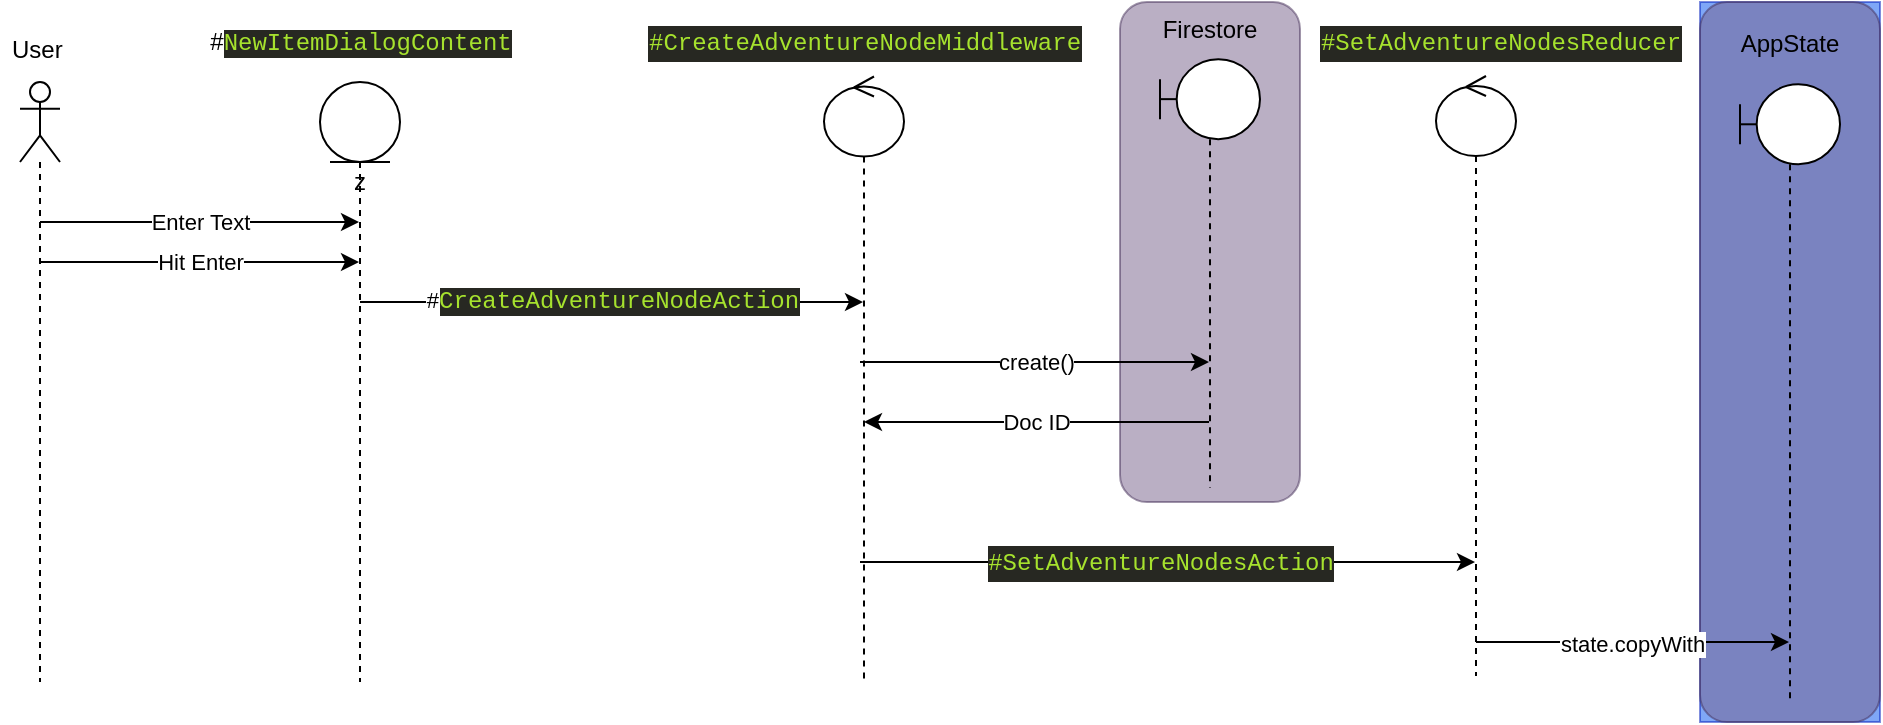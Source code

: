 <mxfile>
    <diagram id="lYpWoPrzV-YrU0YetfyK" name="Page-1">
        <mxGraphModel dx="893" dy="378" grid="1" gridSize="10" guides="1" tooltips="1" connect="1" arrows="1" fold="1" page="1" pageScale="1" pageWidth="827" pageHeight="1169" math="0" shadow="0">
            <root>
                <mxCell id="0"/>
                <mxCell id="1" parent="0"/>
                <mxCell id="66" value="" style="group;fillColor=#0050ef;strokeColor=#001DBC;strokeWidth=1;opacity=50;fontColor=#ffffff;" vertex="1" connectable="0" parent="1">
                    <mxGeometry x="860" width="90" height="360" as="geometry"/>
                </mxCell>
                <mxCell id="67" value="" style="rounded=1;whiteSpace=wrap;html=1;fillColor=#76608a;strokeColor=#432D57;fontColor=#ffffff;opacity=50;" vertex="1" parent="66">
                    <mxGeometry width="90" height="360" as="geometry"/>
                </mxCell>
                <mxCell id="68" value="" style="group" vertex="1" connectable="0" parent="66">
                    <mxGeometry x="20" y="10.286" width="50" height="339.429" as="geometry"/>
                </mxCell>
                <mxCell id="69" value="" style="shape=umlLifeline;participant=umlBoundary;perimeter=lifelinePerimeter;whiteSpace=wrap;html=1;container=1;collapsible=0;recursiveResize=0;verticalAlign=top;spacingTop=36;outlineConnect=0;" vertex="1" parent="68">
                    <mxGeometry y="30.857" width="50" height="308.571" as="geometry"/>
                </mxCell>
                <mxCell id="70" value="AppState" style="text;html=1;strokeColor=none;fillColor=none;align=center;verticalAlign=middle;whiteSpace=wrap;rounded=0;" vertex="1" parent="68">
                    <mxGeometry x="5" width="40" height="20.571" as="geometry"/>
                </mxCell>
                <mxCell id="3" value="&lt;div style=&quot;text-align: left&quot;&gt;&lt;span&gt;&lt;font face=&quot;helvetica&quot;&gt;z&lt;/font&gt;&lt;/span&gt;&lt;/div&gt;" style="shape=umlLifeline;participant=umlEntity;perimeter=lifelinePerimeter;whiteSpace=wrap;html=1;container=1;collapsible=0;recursiveResize=0;verticalAlign=top;spacingTop=36;outlineConnect=0;" vertex="1" parent="1">
                    <mxGeometry x="170" y="40" width="40" height="300" as="geometry"/>
                </mxCell>
                <mxCell id="36" value="" style="endArrow=classic;html=1;" edge="1" parent="3" target="13">
                    <mxGeometry relative="1" as="geometry">
                        <mxPoint x="20" y="110" as="sourcePoint"/>
                        <mxPoint x="120" y="110" as="targetPoint"/>
                    </mxGeometry>
                </mxCell>
                <mxCell id="37" value="#&lt;span style=&quot;color: rgb(166 , 226 , 46) ; background-color: rgb(39 , 40 , 34) ; font-family: &amp;#34;menlo&amp;#34; , &amp;#34;monaco&amp;#34; , &amp;#34;courier new&amp;#34; , monospace ; font-size: 12px&quot;&gt;CreateAdventureNodeAction&lt;/span&gt;" style="edgeLabel;resizable=0;html=1;align=center;verticalAlign=middle;" connectable="0" vertex="1" parent="36">
                    <mxGeometry relative="1" as="geometry"/>
                </mxCell>
                <mxCell id="8" value="" style="endArrow=classic;html=1;" edge="1" parent="1" target="3">
                    <mxGeometry relative="1" as="geometry">
                        <mxPoint x="30" y="110" as="sourcePoint"/>
                        <mxPoint x="149.5" y="110" as="targetPoint"/>
                    </mxGeometry>
                </mxCell>
                <mxCell id="9" value="Enter Text" style="edgeLabel;resizable=0;html=1;align=center;verticalAlign=middle;" connectable="0" vertex="1" parent="8">
                    <mxGeometry relative="1" as="geometry"/>
                </mxCell>
                <mxCell id="6" value="" style="endArrow=classic;html=1;" edge="1" parent="1" source="2" target="3">
                    <mxGeometry relative="1" as="geometry">
                        <mxPoint x="60" y="140" as="sourcePoint"/>
                        <mxPoint x="160" y="140" as="targetPoint"/>
                        <Array as="points">
                            <mxPoint x="150" y="130"/>
                        </Array>
                    </mxGeometry>
                </mxCell>
                <mxCell id="7" value="Hit Enter" style="edgeLabel;resizable=0;html=1;align=center;verticalAlign=middle;" connectable="0" vertex="1" parent="6">
                    <mxGeometry relative="1" as="geometry"/>
                </mxCell>
                <mxCell id="29" value="" style="group" vertex="1" connectable="0" parent="1">
                    <mxGeometry x="570" width="90" height="250" as="geometry"/>
                </mxCell>
                <mxCell id="21" value="" style="rounded=1;whiteSpace=wrap;html=1;fillColor=#76608a;strokeColor=#432D57;fontColor=#ffffff;opacity=50;" vertex="1" parent="29">
                    <mxGeometry width="90" height="250" as="geometry"/>
                </mxCell>
                <mxCell id="19" value="" style="group" vertex="1" connectable="0" parent="29">
                    <mxGeometry x="20" y="7.143" width="50" height="235.714" as="geometry"/>
                </mxCell>
                <mxCell id="11" value="" style="shape=umlLifeline;participant=umlBoundary;perimeter=lifelinePerimeter;whiteSpace=wrap;html=1;container=1;collapsible=0;recursiveResize=0;verticalAlign=top;spacingTop=36;outlineConnect=0;" vertex="1" parent="19">
                    <mxGeometry y="21.429" width="50" height="214.286" as="geometry"/>
                </mxCell>
                <mxCell id="18" value="Firestore" style="text;html=1;strokeColor=none;fillColor=none;align=center;verticalAlign=middle;whiteSpace=wrap;rounded=0;" vertex="1" parent="19">
                    <mxGeometry x="5" width="40" height="14.286" as="geometry"/>
                </mxCell>
                <mxCell id="30" value="" style="group" vertex="1" connectable="0" parent="1">
                    <mxGeometry x="10" y="10" width="60" height="330" as="geometry"/>
                </mxCell>
                <mxCell id="2" value="" style="shape=umlLifeline;participant=umlActor;perimeter=lifelinePerimeter;whiteSpace=wrap;html=1;container=1;collapsible=0;recursiveResize=0;verticalAlign=top;spacingTop=36;outlineConnect=0;" vertex="1" parent="30">
                    <mxGeometry x="10" y="30" width="20" height="300" as="geometry"/>
                </mxCell>
                <mxCell id="4" value="User" style="text;strokeColor=none;fillColor=none;align=left;verticalAlign=top;spacingLeft=4;spacingRight=4;overflow=hidden;rotatable=0;points=[[0,0.5],[1,0.5]];portConstraint=eastwest;" vertex="1" parent="30">
                    <mxGeometry width="60" height="26" as="geometry"/>
                </mxCell>
                <mxCell id="31" value="&lt;span style=&quot;font-family: &amp;#34;helvetica&amp;#34; ; text-align: left&quot;&gt;#&lt;/span&gt;&lt;span style=&quot;color: rgb(166 , 226 , 46) ; background-color: rgb(39 , 40 , 34) ; font-family: &amp;#34;menlo&amp;#34; , &amp;#34;monaco&amp;#34; , &amp;#34;courier new&amp;#34; , monospace&quot;&gt;NewItemDialogContent&lt;/span&gt;" style="text;html=1;align=center;verticalAlign=middle;resizable=0;points=[];autosize=1;strokeColor=none;" vertex="1" parent="1">
                    <mxGeometry x="105" y="10" width="170" height="20" as="geometry"/>
                </mxCell>
                <mxCell id="13" value="" style="shape=umlLifeline;participant=umlControl;perimeter=lifelinePerimeter;whiteSpace=wrap;html=1;container=1;collapsible=0;recursiveResize=0;verticalAlign=top;spacingTop=36;outlineConnect=0;" vertex="1" parent="1">
                    <mxGeometry x="422" y="37.248" width="40" height="302.752" as="geometry"/>
                </mxCell>
                <mxCell id="39" value="" style="endArrow=classic;html=1;" edge="1" parent="13" target="11">
                    <mxGeometry relative="1" as="geometry">
                        <mxPoint x="18" y="142.752" as="sourcePoint"/>
                        <mxPoint x="118" y="142.752" as="targetPoint"/>
                    </mxGeometry>
                </mxCell>
                <mxCell id="40" value="create()" style="edgeLabel;resizable=0;html=1;align=center;verticalAlign=middle;" connectable="0" vertex="1" parent="39">
                    <mxGeometry relative="1" as="geometry"/>
                </mxCell>
                <mxCell id="64" value="" style="endArrow=classic;html=1;" edge="1" parent="13" target="10">
                    <mxGeometry relative="1" as="geometry">
                        <mxPoint x="18" y="242.752" as="sourcePoint"/>
                        <mxPoint x="118" y="242.752" as="targetPoint"/>
                    </mxGeometry>
                </mxCell>
                <mxCell id="65" value="Label" style="edgeLabel;resizable=0;html=1;align=center;verticalAlign=middle;" connectable="0" vertex="1" parent="64">
                    <mxGeometry relative="1" as="geometry"/>
                </mxCell>
                <mxCell id="32" value="&lt;div style=&quot;color: rgb(248 , 248 , 242) ; background-color: rgb(39 , 40 , 34) ; font-family: &amp;#34;menlo&amp;#34; , &amp;#34;monaco&amp;#34; , &amp;#34;courier new&amp;#34; , monospace ; line-height: 18px&quot;&gt;&lt;span style=&quot;color: rgb(166 , 226 , 46)&quot;&gt;#&lt;/span&gt;&lt;span style=&quot;color: rgb(166 , 226 , 46)&quot;&gt;CreateAdventureNodeMiddleware&lt;/span&gt;&lt;/div&gt;" style="text;html=1;align=center;verticalAlign=middle;resizable=0;points=[];autosize=1;strokeColor=none;" vertex="1" parent="1">
                    <mxGeometry x="327" y="10" width="230" height="20" as="geometry"/>
                </mxCell>
                <mxCell id="35" value="&lt;div style=&quot;color: rgb(248 , 248 , 242) ; background-color: rgb(39 , 40 , 34) ; font-family: &amp;#34;menlo&amp;#34; , &amp;#34;monaco&amp;#34; , &amp;#34;courier new&amp;#34; , monospace ; line-height: 18px&quot;&gt;&lt;span style=&quot;color: rgb(166 , 226 , 46)&quot;&gt;#SetAdventureNodesReducer&lt;/span&gt;&lt;/div&gt;" style="text;html=1;align=center;verticalAlign=middle;resizable=0;points=[];autosize=1;strokeColor=none;" vertex="1" parent="1">
                    <mxGeometry x="660" y="10" width="200" height="20" as="geometry"/>
                </mxCell>
                <mxCell id="72" style="edgeStyle=none;html=1;" edge="1" parent="1" source="10" target="69">
                    <mxGeometry relative="1" as="geometry">
                        <Array as="points">
                            <mxPoint x="850" y="320"/>
                        </Array>
                    </mxGeometry>
                </mxCell>
                <mxCell id="73" value="state.copyWith" style="edgeLabel;html=1;align=center;verticalAlign=middle;resizable=0;points=[];" vertex="1" connectable="0" parent="72">
                    <mxGeometry x="-0.025" y="-1" relative="1" as="geometry">
                        <mxPoint x="1" as="offset"/>
                    </mxGeometry>
                </mxCell>
                <mxCell id="10" value="" style="shape=umlLifeline;participant=umlControl;perimeter=lifelinePerimeter;whiteSpace=wrap;html=1;container=1;collapsible=0;recursiveResize=0;verticalAlign=top;spacingTop=36;outlineConnect=0;" vertex="1" parent="1">
                    <mxGeometry x="728" y="37" width="40" height="300" as="geometry"/>
                </mxCell>
                <mxCell id="41" value="" style="endArrow=classic;html=1;" edge="1" parent="1" source="11" target="13">
                    <mxGeometry relative="1" as="geometry">
                        <mxPoint x="390" y="190" as="sourcePoint"/>
                        <mxPoint x="490" y="210" as="targetPoint"/>
                        <Array as="points">
                            <mxPoint x="520" y="210"/>
                        </Array>
                    </mxGeometry>
                </mxCell>
                <mxCell id="42" value="Doc ID" style="edgeLabel;resizable=0;html=1;align=center;verticalAlign=middle;" connectable="0" vertex="1" parent="41">
                    <mxGeometry relative="1" as="geometry"/>
                </mxCell>
                <mxCell id="49" value="&lt;div style=&quot;color: rgb(248 , 248 , 242) ; background-color: rgb(39 , 40 , 34) ; font-family: &amp;#34;menlo&amp;#34; , &amp;#34;monaco&amp;#34; , &amp;#34;courier new&amp;#34; , monospace ; font-size: 12px ; line-height: 18px&quot;&gt;&lt;span style=&quot;color: rgb(166 , 226 , 46)&quot;&gt;#SetAdventureNodesAction&lt;/span&gt;&lt;/div&gt;" style="edgeLabel;resizable=0;html=1;align=center;verticalAlign=middle;" connectable="0" vertex="1" parent="1">
                    <mxGeometry x="590" y="280" as="geometry"/>
                </mxCell>
            </root>
        </mxGraphModel>
    </diagram>
</mxfile>